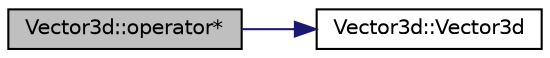 digraph "Vector3d::operator*"
{
 // INTERACTIVE_SVG=YES
  edge [fontname="Helvetica",fontsize="10",labelfontname="Helvetica",labelfontsize="10"];
  node [fontname="Helvetica",fontsize="10",shape=record];
  rankdir="LR";
  Node1 [label="Vector3d::operator*",height=0.2,width=0.4,color="black", fillcolor="grey75", style="filled" fontcolor="black"];
  Node1 -> Node2 [color="midnightblue",fontsize="10",style="solid",fontname="Helvetica"];
  Node2 [label="Vector3d::Vector3d",height=0.2,width=0.4,color="black", fillcolor="white", style="filled",URL="$class_vector3d.html#aac098d8695c4288e4844835e62945244",tooltip="Constructs an object of Vector3d. "];
}
